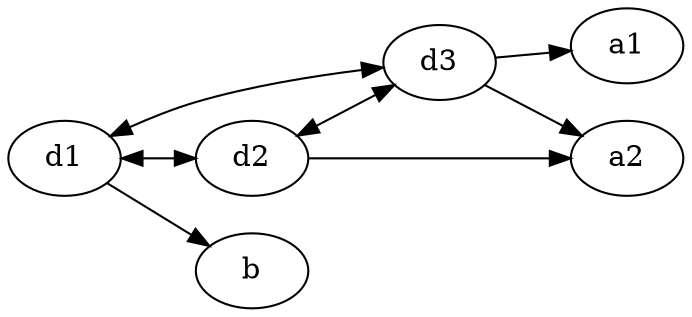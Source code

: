 digraph {
rankdir=LR; splines=true;
node [style=os]; edge [style=att];
d1 [style="alt={<2>{os}{ospale}}", texlbl="\afnodeno{d_1}{\mathcal{F}, \delta_1, \delta_2}{\neg \delta_3}"];
d2 [style="alt={<3>{os}{ospale}}", texlbl="\afnodeno{d_2}{\mathcal{F}, \delta_1, \delta_3}{\neg \delta_2}"];
d3 [style="alt={<4>{os}{ospale}}", texlbl="\afnodeno{d_3}{\mathcal{F}, \delta_2, \delta_3}{\neg \delta_1}"];
a1 [style="alt={<2-3>{os}{ospale}}", texlbl="\afnodeno{a_1}{\mathcal{F}, \delta_1}{\mbox{pro-science}^b}"];
a2 [style="alt={<2>{os}{ospale}}", texlbl="\afnodeno{a_2}{\mathcal{F}, \delta_1, \delta_2}{\mbox{pro-nuclear}^b}"];
b [style="alt={<3-4>{os}{ospale}}",texlbl="\afnodeno{b}{\mathcal{F}, \delta_3}{\neg \mbox{pro-nuclear}^b}"]
d1 -> d2 [dir=both];
d1 -> d3 [dir=both];
d2 -> d3 [dir=both];
d3 -> a1;
d3 -> a2;
d1 -> b;
d2 -> a2;
}
